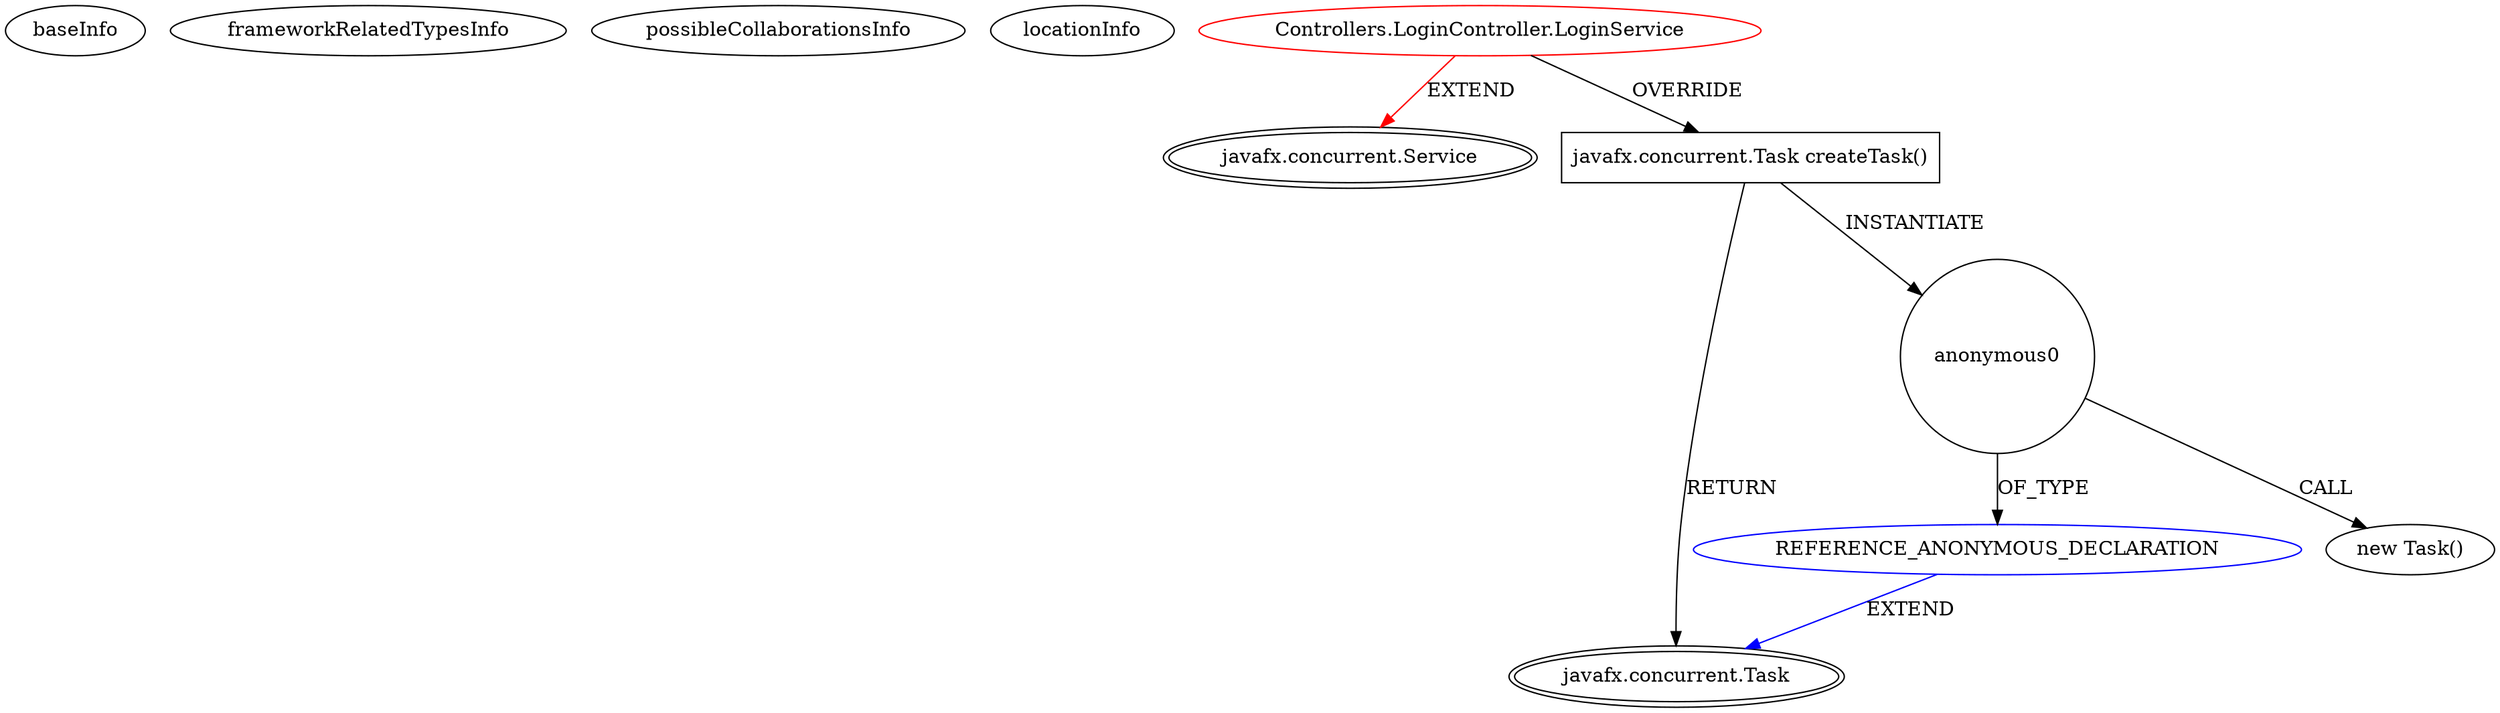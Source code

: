 digraph {
baseInfo[graphId=312,category="extension_graph",isAnonymous=false,possibleRelation=true]
frameworkRelatedTypesInfo[0="javafx.concurrent.Service"]
possibleCollaborationsInfo[0="312~OVERRIDING_METHOD_DECLARATION-INSTANTIATION-~javafx.concurrent.Service ~javafx.concurrent.Task ~false~true"]
locationInfo[projectName="Daniel-Cristian-MusicPlayerStuff",filePath="/Daniel-Cristian-MusicPlayerStuff/MusicPlayerStuff-master/src/Controllers/LoginController.java",contextSignature="LoginService",graphId="312"]
0[label="Controllers.LoginController.LoginService",vertexType="ROOT_CLIENT_CLASS_DECLARATION",isFrameworkType=false,color=red]
1[label="javafx.concurrent.Service",vertexType="FRAMEWORK_CLASS_TYPE",isFrameworkType=true,peripheries=2]
2[label="javafx.concurrent.Task createTask()",vertexType="OVERRIDING_METHOD_DECLARATION",isFrameworkType=false,shape=box]
3[label="javafx.concurrent.Task",vertexType="FRAMEWORK_CLASS_TYPE",isFrameworkType=true,peripheries=2]
5[label="anonymous0",vertexType="VARIABLE_EXPRESION",isFrameworkType=false,shape=circle]
6[label="REFERENCE_ANONYMOUS_DECLARATION",vertexType="REFERENCE_ANONYMOUS_DECLARATION",isFrameworkType=false,color=blue]
4[label="new Task()",vertexType="CONSTRUCTOR_CALL",isFrameworkType=false]
0->1[label="EXTEND",color=red]
0->2[label="OVERRIDE"]
2->3[label="RETURN"]
2->5[label="INSTANTIATE"]
6->3[label="EXTEND",color=blue]
5->6[label="OF_TYPE"]
5->4[label="CALL"]
}
